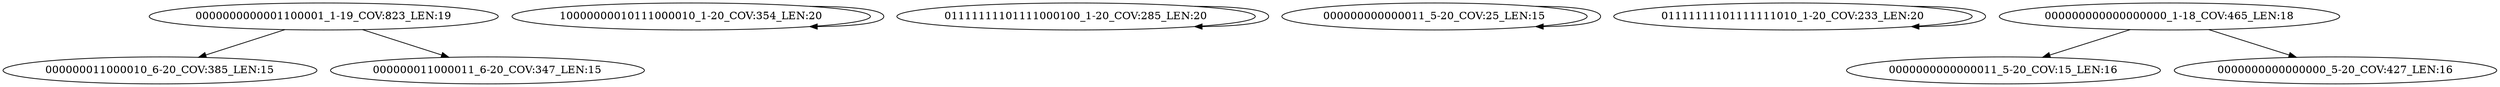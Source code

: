 digraph G {
    "0000000000001100001_1-19_COV:823_LEN:19" -> "000000011000010_6-20_COV:385_LEN:15";
    "0000000000001100001_1-19_COV:823_LEN:19" -> "000000011000011_6-20_COV:347_LEN:15";
    "10000000010111000010_1-20_COV:354_LEN:20" -> "10000000010111000010_1-20_COV:354_LEN:20";
    "01111111101111000100_1-20_COV:285_LEN:20" -> "01111111101111000100_1-20_COV:285_LEN:20";
    "000000000000011_5-20_COV:25_LEN:15" -> "000000000000011_5-20_COV:25_LEN:15";
    "01111111101111111010_1-20_COV:233_LEN:20" -> "01111111101111111010_1-20_COV:233_LEN:20";
    "000000000000000000_1-18_COV:465_LEN:18" -> "0000000000000011_5-20_COV:15_LEN:16";
    "000000000000000000_1-18_COV:465_LEN:18" -> "0000000000000000_5-20_COV:427_LEN:16";
}
